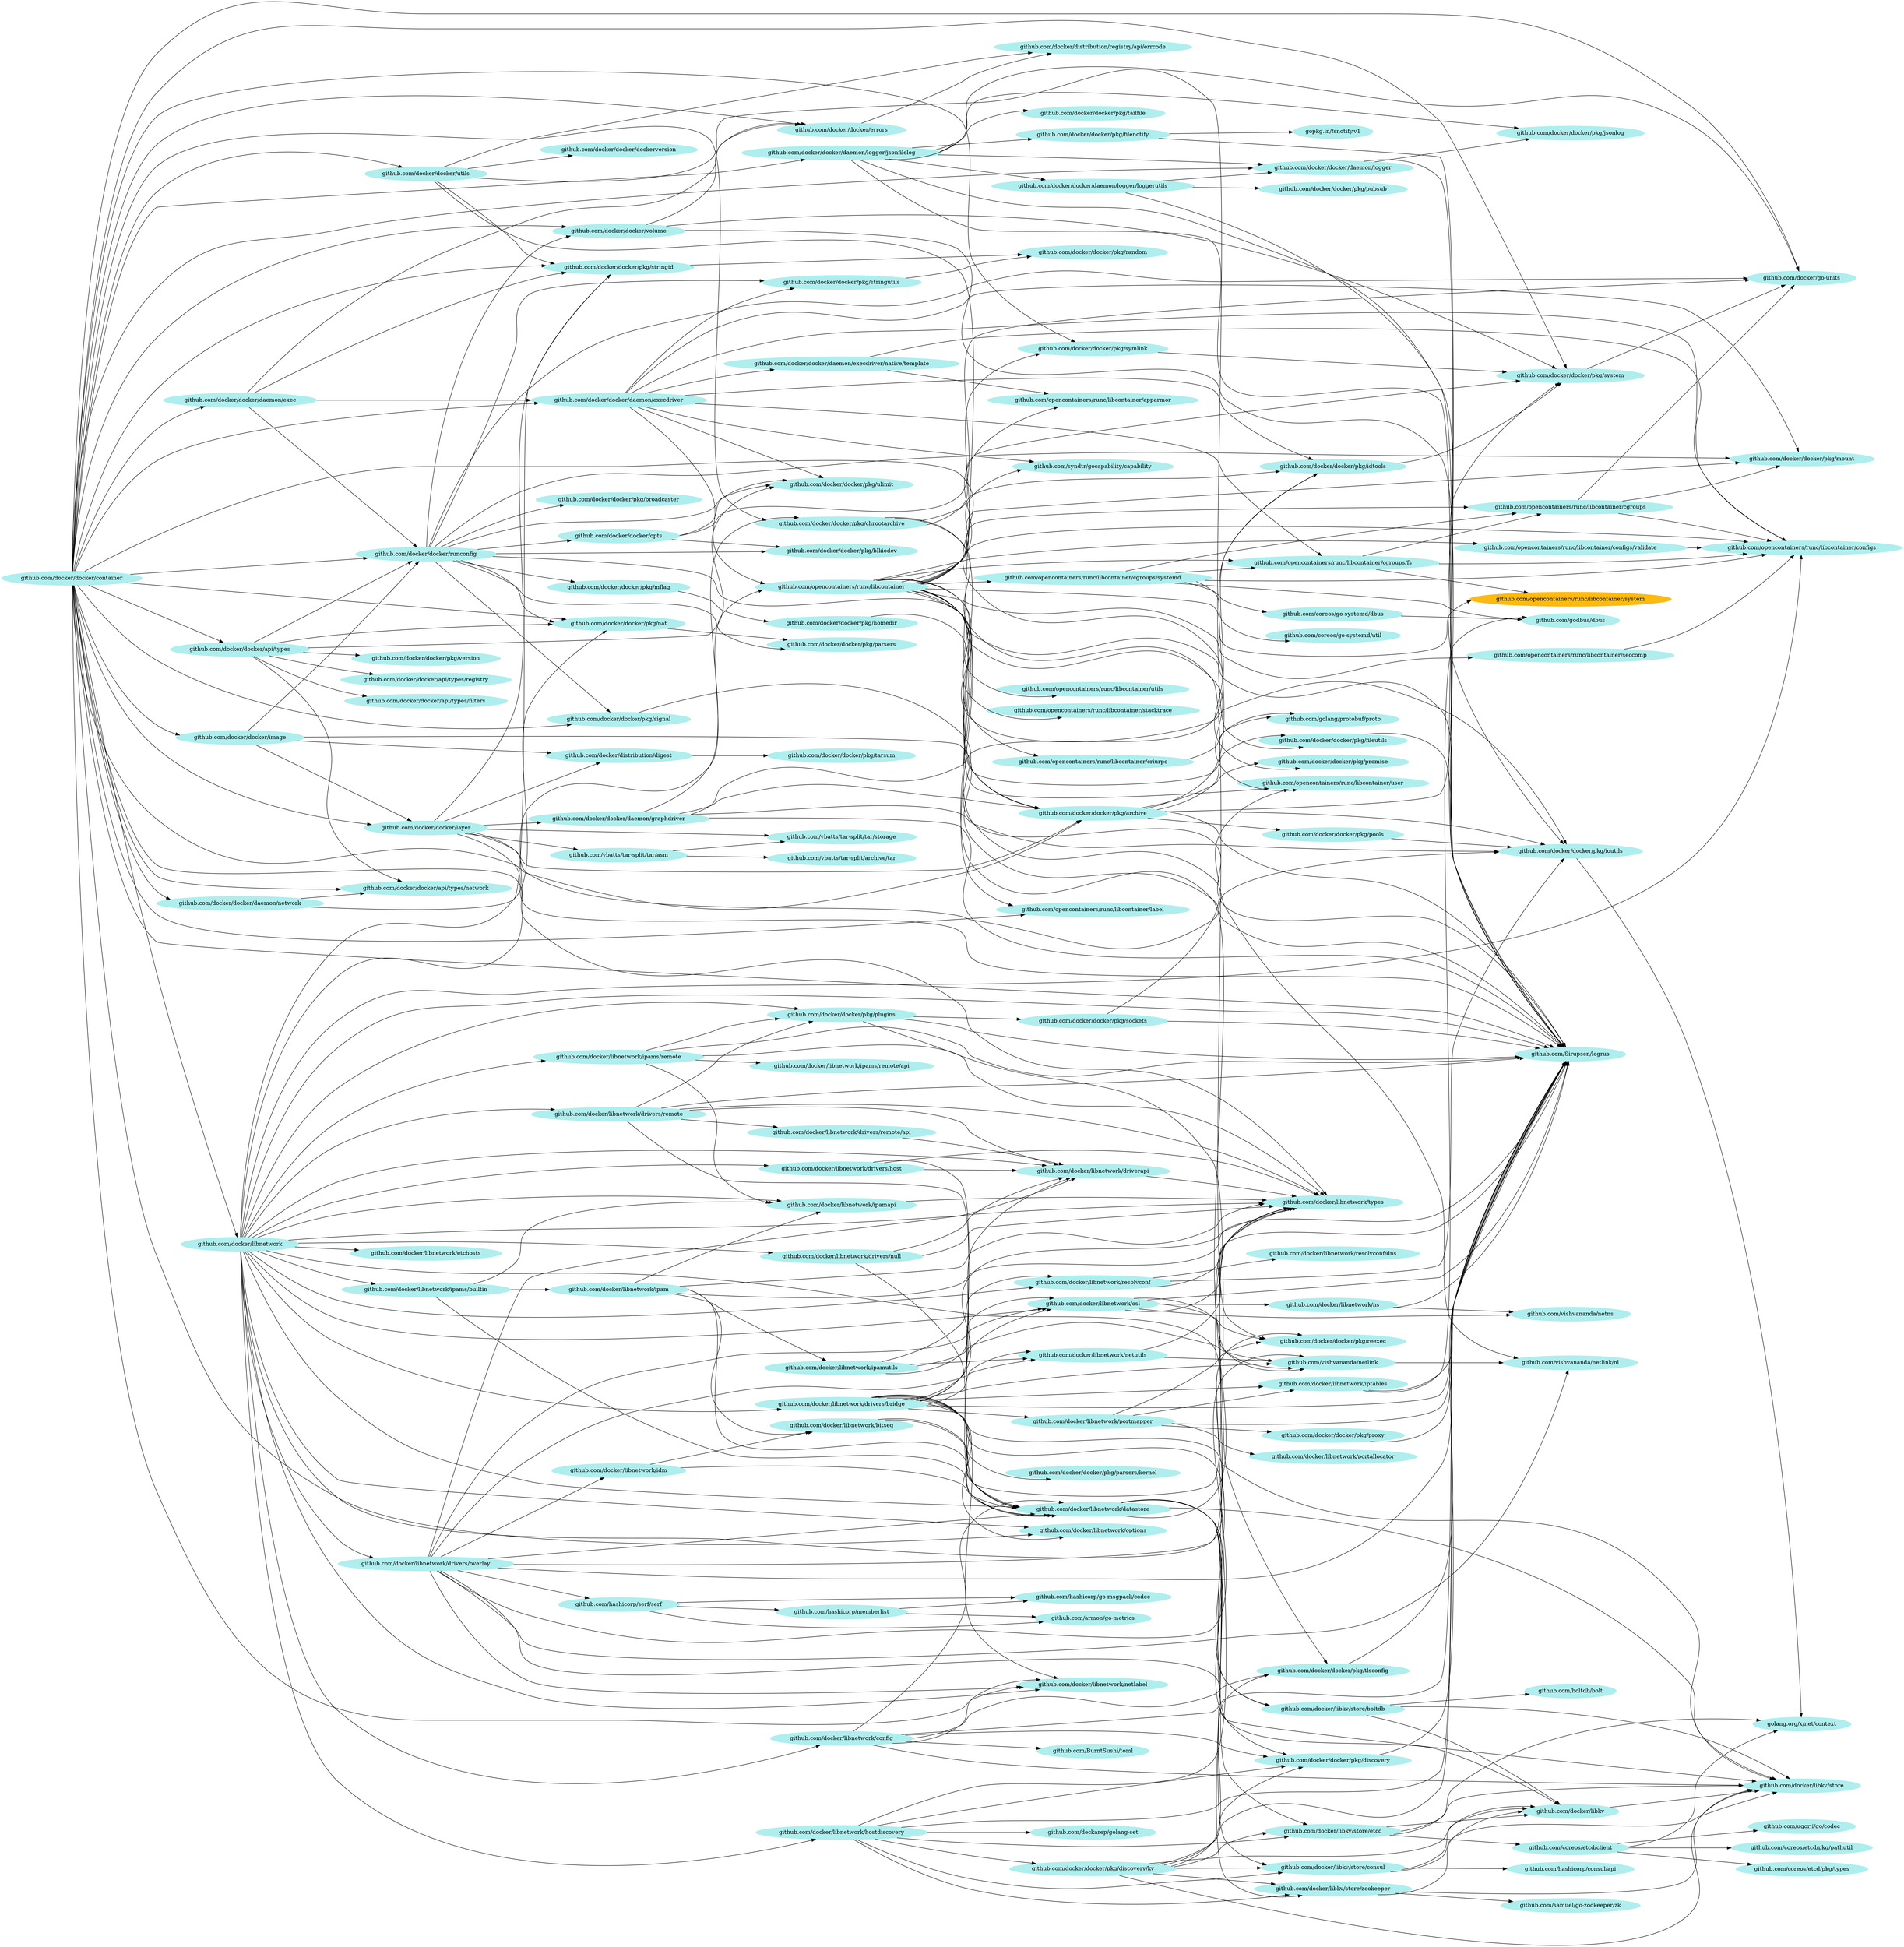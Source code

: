 digraph godep {
rankdir="LR"
0 [label="github.com/opencontainers/runc/libcontainer/criurpc" style="filled" color="paleturquoise"];
0 -> 1;
2 [label="github.com/opencontainers/runc/libcontainer/utils" style="filled" color="paleturquoise"];
3 [label="github.com/docker/docker/runconfig" style="filled" color="paleturquoise"];
3 -> 4;
3 -> 5;
3 -> 6;
3 -> 7;
3 -> 8;
3 -> 9;
3 -> 10;
3 -> 11;
3 -> 12;
3 -> 13;
3 -> 14;
3 -> 15;
3 -> 16;
6 [label="github.com/docker/docker/pkg/broadcaster" style="filled" color="paleturquoise"];
17 [label="github.com/coreos/go-systemd/util" style="filled" color="paleturquoise"];
18 [label="github.com/vishvananda/netlink" style="filled" color="paleturquoise"];
18 -> 19;
20 [label="github.com/docker/docker/daemon/network" style="filled" color="paleturquoise"];
20 -> 21;
20 -> 10;
22 [label="github.com/docker/libnetwork/ipamutils" style="filled" color="paleturquoise"];
22 -> 23;
22 -> 24;
22 -> 25;
22 -> 18;
26 [label="github.com/docker/docker/pkg/random" style="filled" color="paleturquoise"];
27 [label="github.com/docker/libnetwork/portmapper" style="filled" color="paleturquoise"];
27 -> 28;
27 -> 29;
27 -> 30;
27 -> 31;
27 -> 32;
33 [label="github.com/samuel/go-zookeeper/zk" style="filled" color="paleturquoise"];
32 [label="github.com/docker/libnetwork/portallocator" style="filled" color="paleturquoise"];
34 [label="github.com/docker/libnetwork/ipamapi" style="filled" color="paleturquoise"];
34 -> 35;
7 [label="github.com/docker/docker/pkg/ioutils" style="filled" color="paleturquoise"];
7 -> 36;
37 [label="github.com/docker/docker/pkg/system" style="filled" color="paleturquoise"];
37 -> 16;
38 [label="github.com/docker/docker/pkg/filenotify" style="filled" color="paleturquoise"];
38 -> 28;
38 -> 39;
40 [label="github.com/docker/docker/daemon/exec" style="filled" color="paleturquoise"];
40 -> 41;
40 -> 42;
40 -> 43;
40 -> 3;
44 [label="github.com/opencontainers/runc/libcontainer/cgroups/systemd" style="filled" color="paleturquoise"];
44 -> 45;
44 -> 17;
44 -> 46;
44 -> 47;
44 -> 48;
44 -> 49;
50 [label="github.com/docker/libnetwork/driverapi" style="filled" color="paleturquoise"];
50 -> 35;
51 [label="github.com/boltdb/bolt" style="filled" color="paleturquoise"];
35 [label="github.com/docker/libnetwork/types" style="filled" color="paleturquoise"];
52 [label="github.com/armon/go-metrics" style="filled" color="paleturquoise"];
12 [label="github.com/docker/docker/pkg/signal" style="filled" color="paleturquoise"];
12 -> 28;
53 [label="github.com/opencontainers/runc/libcontainer" style="filled" color="paleturquoise"];
53 -> 28;
53 -> 9;
53 -> 54;
53 -> 1;
53 -> 55;
53 -> 47;
53 -> 48;
53 -> 44;
53 -> 49;
53 -> 56;
53 -> 0;
53 -> 57;
53 -> 58;
53 -> 59;
53 -> 60;
53 -> 61;
53 -> 2;
53 -> 62;
53 -> 18;
53 -> 19;
63 [label="github.com/docker/docker/daemon/logger" style="filled" color="paleturquoise"];
63 -> 28;
63 -> 64;
65 [label="github.com/docker/docker/daemon/logger/jsonfilelog" style="filled" color="paleturquoise"];
65 -> 28;
65 -> 63;
65 -> 66;
65 -> 38;
65 -> 7;
65 -> 64;
65 -> 67;
65 -> 16;
68 [label="github.com/coreos/etcd/client" style="filled" color="paleturquoise"];
68 -> 69;
68 -> 70;
68 -> 71;
68 -> 36;
23 [label="github.com/docker/libnetwork/netutils" style="filled" color="paleturquoise"];
23 -> 35;
23 -> 18;
72 [label="github.com/docker/libnetwork/drivers/host" style="filled" color="paleturquoise"];
72 -> 73;
72 -> 50;
72 -> 35;
74 [label="github.com/docker/docker/pkg/discovery/kv" style="filled" color="paleturquoise"];
74 -> 28;
74 -> 75;
74 -> 76;
74 -> 77;
74 -> 78;
74 -> 79;
74 -> 80;
74 -> 81;
28 [label="github.com/Sirupsen/logrus" style="filled" color="paleturquoise"];
4 [label="github.com/docker/docker/opts" style="filled" color="paleturquoise"];
4 -> 5;
4 -> 14;
4 -> 16;
36 [label="golang.org/x/net/context" style="filled" color="paleturquoise"];
82 [label="github.com/docker/docker/pkg/parsers/kernel" style="filled" color="paleturquoise"];
55 [label="github.com/opencontainers/runc/libcontainer/apparmor" style="filled" color="paleturquoise"];
83 [label="github.com/vbatts/tar-split/archive/tar" style="filled" color="paleturquoise"];
70 [label="github.com/coreos/etcd/pkg/types" style="filled" color="paleturquoise"];
81 [label="github.com/docker/libkv/store/zookeeper" style="filled" color="paleturquoise"];
81 -> 77;
81 -> 78;
81 -> 33;
84 [label="github.com/docker/libnetwork/drivers/bridge" style="filled" color="paleturquoise"];
84 -> 28;
84 -> 82;
84 -> 78;
84 -> 85;
84 -> 73;
84 -> 50;
84 -> 31;
84 -> 86;
84 -> 23;
84 -> 87;
84 -> 24;
84 -> 27;
84 -> 35;
84 -> 18;
88 [label="github.com/docker/docker/api/types/filters" style="filled" color="paleturquoise"];
41 [label="github.com/docker/docker/daemon/execdriver" style="filled" color="paleturquoise"];
41 -> 89;
41 -> 90;
41 -> 9;
41 -> 13;
41 -> 14;
41 -> 53;
41 -> 48;
41 -> 49;
41 -> 62;
89 [label="github.com/docker/docker/daemon/execdriver/native/template" style="filled" color="paleturquoise"];
89 -> 55;
89 -> 49;
91 [label="github.com/docker/docker/pkg/plugins" style="filled" color="paleturquoise"];
91 -> 28;
91 -> 92;
91 -> 76;
93 [label="github.com/docker/libnetwork/hostdiscovery" style="filled" color="paleturquoise"];
93 -> 28;
93 -> 94;
93 -> 75;
93 -> 74;
93 -> 79;
93 -> 80;
93 -> 81;
93 -> 35;
57 [label="github.com/opencontainers/runc/libcontainer/label" style="filled" color="paleturquoise"];
19 [label="github.com/vishvananda/netlink/nl" style="filled" color="paleturquoise"];
95 [label="github.com/docker/distribution/digest" style="filled" color="paleturquoise"];
95 -> 96;
97 [label="github.com/docker/docker/pkg/version" style="filled" color="paleturquoise"];
79 [label="github.com/docker/libkv/store/consul" style="filled" color="paleturquoise"];
79 -> 77;
79 -> 78;
79 -> 98;
99 [label="github.com/docker/libnetwork/etchosts" style="filled" color="paleturquoise"];
100 [label="github.com/docker/docker/pkg/archive" style="filled" color="paleturquoise"];
100 -> 28;
100 -> 101;
100 -> 90;
100 -> 7;
100 -> 102;
100 -> 103;
100 -> 37;
102 [label="github.com/docker/docker/pkg/pools" style="filled" color="paleturquoise"];
102 -> 7;
104 [label="github.com/vishvananda/netns" style="filled" color="paleturquoise"];
94 [label="github.com/deckarep/golang-set" style="filled" color="paleturquoise"];
45 [label="github.com/coreos/go-systemd/dbus" style="filled" color="paleturquoise"];
45 -> 46;
105 [label="github.com/docker/docker/pkg/pubsub" style="filled" color="paleturquoise"];
101 [label="github.com/docker/docker/pkg/fileutils" style="filled" color="paleturquoise"];
101 -> 28;
106 [label="github.com/docker/libnetwork" style="filled" color="paleturquoise"];
106 -> 28;
106 -> 75;
106 -> 91;
106 -> 30;
106 -> 43;
106 -> 107;
106 -> 73;
106 -> 50;
106 -> 84;
106 -> 72;
106 -> 108;
106 -> 109;
106 -> 110;
106 -> 99;
106 -> 93;
106 -> 34;
106 -> 111;
106 -> 112;
106 -> 86;
106 -> 87;
106 -> 24;
106 -> 25;
106 -> 35;
106 -> 53;
106 -> 49;
76 [label="github.com/docker/docker/pkg/tlsconfig" style="filled" color="paleturquoise"];
76 -> 28;
73 [label="github.com/docker/libnetwork/datastore" style="filled" color="paleturquoise"];
73 -> 77;
73 -> 78;
73 -> 85;
73 -> 79;
73 -> 80;
73 -> 81;
73 -> 35;
111 [label="github.com/docker/libnetwork/ipams/builtin" style="filled" color="paleturquoise"];
111 -> 73;
111 -> 113;
111 -> 34;
25 [label="github.com/docker/libnetwork/resolvconf" style="filled" color="paleturquoise"];
25 -> 28;
25 -> 7;
25 -> 114;
16 [label="github.com/docker/go-units" style="filled" color="paleturquoise"];
115 [label="github.com/docker/docker/daemon/graphdriver" style="filled" color="paleturquoise"];
115 -> 28;
115 -> 100;
115 -> 116;
115 -> 90;
115 -> 7;
117 [label="github.com/docker/docker/dockerversion" style="filled" color="paleturquoise"];
24 [label="github.com/docker/libnetwork/osl" style="filled" color="paleturquoise"];
24 -> 28;
24 -> 30;
24 -> 118;
24 -> 35;
24 -> 18;
24 -> 104;
108 [label="github.com/docker/libnetwork/drivers/null" style="filled" color="paleturquoise"];
108 -> 73;
108 -> 50;
108 -> 35;
119 [label="github.com/hashicorp/memberlist" style="filled" color="paleturquoise"];
119 -> 52;
119 -> 120;
121 [label="github.com/docker/docker/container" style="filled" color="paleturquoise"];
121 -> 28;
121 -> 122;
121 -> 21;
121 -> 40;
121 -> 41;
121 -> 63;
121 -> 65;
121 -> 20;
121 -> 42;
121 -> 123;
121 -> 124;
121 -> 100;
121 -> 116;
121 -> 10;
121 -> 103;
121 -> 12;
121 -> 43;
121 -> 54;
121 -> 37;
121 -> 3;
121 -> 125;
121 -> 15;
121 -> 16;
121 -> 106;
121 -> 86;
121 -> 87;
121 -> 35;
121 -> 57;
47 [label="github.com/opencontainers/runc/libcontainer/cgroups" style="filled" color="paleturquoise"];
47 -> 9;
47 -> 16;
47 -> 49;
80 [label="github.com/docker/libkv/store/etcd" style="filled" color="paleturquoise"];
80 -> 68;
80 -> 77;
80 -> 78;
80 -> 36;
60 [label="github.com/opencontainers/runc/libcontainer/system" style="filled" color="darkgoldenrod1"];
126 [label="github.com/vbatts/tar-split/tar/asm" style="filled" color="paleturquoise"];
126 -> 83;
126 -> 127;
127 [label="github.com/vbatts/tar-split/tar/storage" style="filled" color="paleturquoise"];
75 [label="github.com/docker/docker/pkg/discovery" style="filled" color="paleturquoise"];
75 -> 28;
69 [label="github.com/coreos/etcd/pkg/pathutil" style="filled" color="paleturquoise"];
128 [label="github.com/docker/docker/api/types/registry" style="filled" color="paleturquoise"];
5 [label="github.com/docker/docker/pkg/blkiodev" style="filled" color="paleturquoise"];
15 [label="github.com/docker/docker/volume" style="filled" color="paleturquoise"];
15 -> 28;
15 -> 42;
15 -> 37;
129 [label="github.com/docker/libnetwork/bitseq" style="filled" color="paleturquoise"];
129 -> 73;
129 -> 35;
114 [label="github.com/docker/libnetwork/resolvconf/dns" style="filled" color="paleturquoise"];
13 [label="github.com/docker/docker/pkg/stringutils" style="filled" color="paleturquoise"];
13 -> 26;
42 [label="github.com/docker/docker/errors" style="filled" color="paleturquoise"];
42 -> 130;
46 [label="github.com/godbus/dbus" style="filled" color="paleturquoise"];
54 [label="github.com/docker/docker/pkg/symlink" style="filled" color="paleturquoise"];
54 -> 37;
103 [label="github.com/docker/docker/pkg/promise" style="filled" color="paleturquoise"];
92 [label="github.com/docker/docker/pkg/sockets" style="filled" color="paleturquoise"];
92 -> 28;
92 -> 61;
116 [label="github.com/docker/docker/pkg/chrootarchive" style="filled" color="paleturquoise"];
116 -> 100;
116 -> 90;
116 -> 30;
116 -> 37;
122 [label="github.com/docker/docker/api/types" style="filled" color="paleturquoise"];
122 -> 88;
122 -> 21;
122 -> 128;
122 -> 10;
122 -> 14;
122 -> 97;
122 -> 3;
1 [label="github.com/golang/protobuf/proto" style="filled" color="paleturquoise"];
56 [label="github.com/opencontainers/runc/libcontainer/configs/validate" style="filled" color="paleturquoise"];
56 -> 49;
58 [label="github.com/opencontainers/runc/libcontainer/seccomp" style="filled" color="paleturquoise"];
58 -> 49;
43 [label="github.com/docker/docker/pkg/stringid" style="filled" color="paleturquoise"];
43 -> 26;
96 [label="github.com/docker/docker/pkg/tarsum" style="filled" color="paleturquoise"];
86 [label="github.com/docker/libnetwork/netlabel" style="filled" color="paleturquoise"];
30 [label="github.com/docker/docker/pkg/reexec" style="filled" color="paleturquoise"];
78 [label="github.com/docker/libkv/store" style="filled" color="paleturquoise"];
98 [label="github.com/hashicorp/consul/api" style="filled" color="paleturquoise"];
130 [label="github.com/docker/distribution/registry/api/errcode" style="filled" color="paleturquoise"];
120 [label="github.com/hashicorp/go-msgpack/codec" style="filled" color="paleturquoise"];
131 [label="github.com/docker/libnetwork/drivers/remote/api" style="filled" color="paleturquoise"];
131 -> 50;
49 [label="github.com/opencontainers/runc/libcontainer/configs" style="filled" color="paleturquoise"];
48 [label="github.com/opencontainers/runc/libcontainer/cgroups/fs" style="filled" color="paleturquoise"];
48 -> 47;
48 -> 49;
48 -> 60;
39 [label="gopkg.in/fsnotify.v1" style="filled" color="paleturquoise"];
124 [label="github.com/docker/docker/layer" style="filled" color="paleturquoise"];
124 -> 28;
124 -> 95;
124 -> 115;
124 -> 100;
124 -> 7;
124 -> 43;
124 -> 126;
124 -> 127;
31 [label="github.com/docker/libnetwork/iptables" style="filled" color="paleturquoise"];
31 -> 28;
31 -> 46;
14 [label="github.com/docker/docker/pkg/ulimit" style="filled" color="paleturquoise"];
132 [label="github.com/docker/docker/pkg/homedir" style="filled" color="paleturquoise"];
132 -> 61;
61 [label="github.com/opencontainers/runc/libcontainer/user" style="filled" color="paleturquoise"];
133 [label="github.com/hashicorp/serf/serf" style="filled" color="paleturquoise"];
133 -> 52;
133 -> 120;
133 -> 119;
110 [label="github.com/docker/libnetwork/drivers/remote" style="filled" color="paleturquoise"];
110 -> 28;
110 -> 91;
110 -> 73;
110 -> 50;
110 -> 131;
110 -> 35;
87 [label="github.com/docker/libnetwork/options" style="filled" color="paleturquoise"];
90 [label="github.com/docker/docker/pkg/idtools" style="filled" color="paleturquoise"];
90 -> 37;
66 [label="github.com/docker/docker/daemon/logger/loggerutils" style="filled" color="paleturquoise"];
66 -> 28;
66 -> 63;
66 -> 105;
77 [label="github.com/docker/libkv" style="filled" color="paleturquoise"];
77 -> 78;
112 [label="github.com/docker/libnetwork/ipams/remote" style="filled" color="paleturquoise"];
112 -> 28;
112 -> 91;
112 -> 34;
112 -> 134;
112 -> 35;
62 [label="github.com/syndtr/gocapability/capability" style="filled" color="paleturquoise"];
64 [label="github.com/docker/docker/pkg/jsonlog" style="filled" color="paleturquoise"];
85 [label="github.com/docker/libkv/store/boltdb" style="filled" color="paleturquoise"];
85 -> 51;
85 -> 77;
85 -> 78;
113 [label="github.com/docker/libnetwork/ipam" style="filled" color="paleturquoise"];
113 -> 28;
113 -> 129;
113 -> 73;
113 -> 34;
113 -> 22;
113 -> 35;
59 [label="github.com/opencontainers/runc/libcontainer/stacktrace" style="filled" color="paleturquoise"];
118 [label="github.com/docker/libnetwork/ns" style="filled" color="paleturquoise"];
118 -> 28;
118 -> 104;
109 [label="github.com/docker/libnetwork/drivers/overlay" style="filled" color="paleturquoise"];
109 -> 28;
109 -> 78;
109 -> 73;
109 -> 50;
109 -> 135;
109 -> 86;
109 -> 23;
109 -> 24;
109 -> 35;
109 -> 133;
109 -> 18;
109 -> 19;
107 [label="github.com/docker/libnetwork/config" style="filled" color="paleturquoise"];
107 -> 136;
107 -> 28;
107 -> 75;
107 -> 76;
107 -> 78;
107 -> 73;
107 -> 86;
29 [label="github.com/docker/docker/pkg/proxy" style="filled" color="paleturquoise"];
29 -> 28;
135 [label="github.com/docker/libnetwork/idm" style="filled" color="paleturquoise"];
135 -> 129;
135 -> 73;
136 [label="github.com/BurntSushi/toml" style="filled" color="paleturquoise"];
134 [label="github.com/docker/libnetwork/ipams/remote/api" style="filled" color="paleturquoise"];
8 [label="github.com/docker/docker/pkg/mflag" style="filled" color="paleturquoise"];
8 -> 132;
67 [label="github.com/docker/docker/pkg/tailfile" style="filled" color="paleturquoise"];
123 [label="github.com/docker/docker/image" style="filled" color="paleturquoise"];
123 -> 28;
123 -> 95;
123 -> 124;
123 -> 3;
125 [label="github.com/docker/docker/utils" style="filled" color="paleturquoise"];
125 -> 130;
125 -> 117;
125 -> 100;
125 -> 101;
125 -> 43;
71 [label="github.com/ugorji/go/codec" style="filled" color="paleturquoise"];
21 [label="github.com/docker/docker/api/types/network" style="filled" color="paleturquoise"];
10 [label="github.com/docker/docker/pkg/nat" style="filled" color="paleturquoise"];
10 -> 11;
11 [label="github.com/docker/docker/pkg/parsers" style="filled" color="paleturquoise"];
9 [label="github.com/docker/docker/pkg/mount" style="filled" color="paleturquoise"];
}

